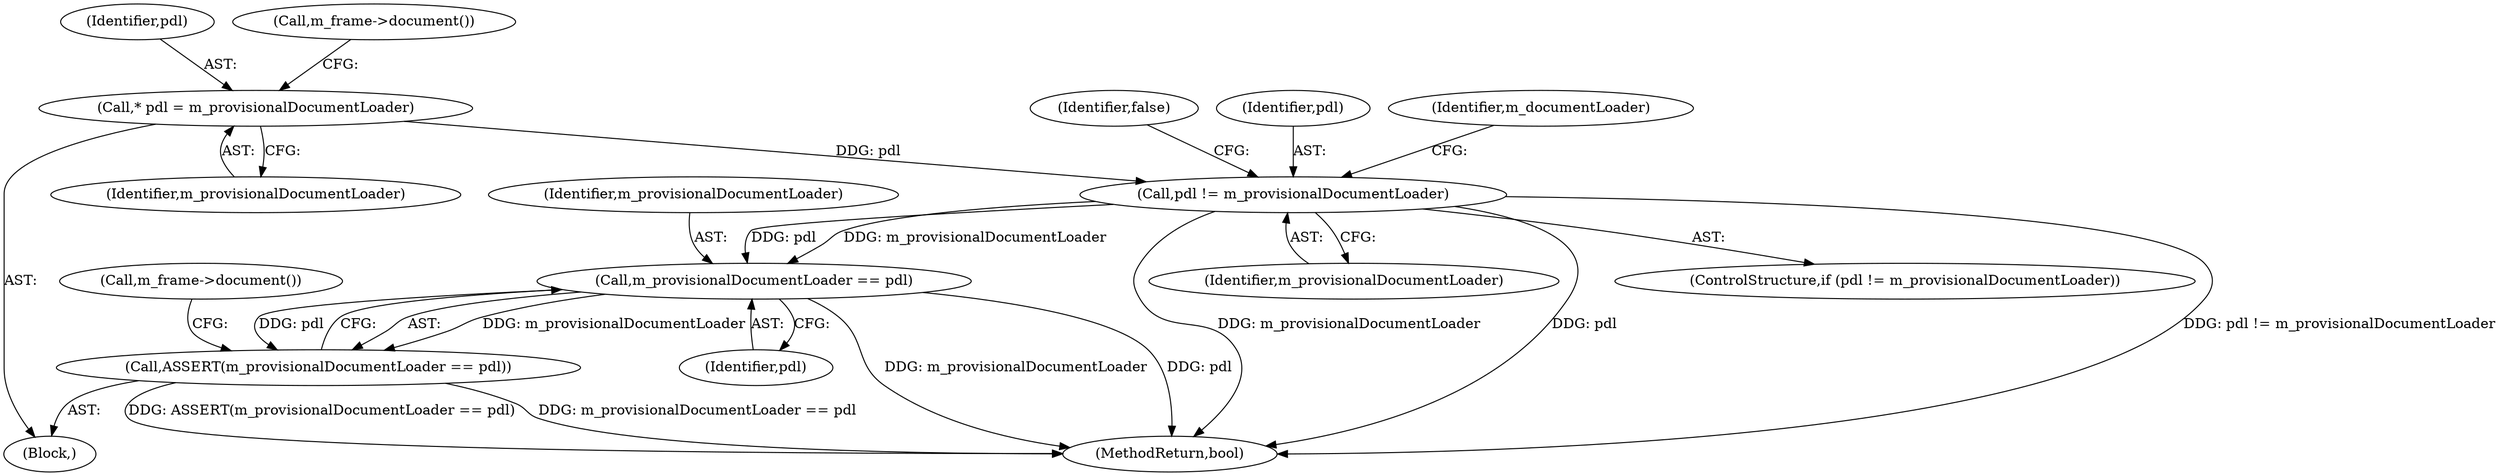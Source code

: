 digraph "0_Chrome_be655fd4fb9ab3291a855a939496111674037a2f_0@pointer" {
"1000175" [label="(Call,m_provisionalDocumentLoader == pdl)"];
"1000158" [label="(Call,pdl != m_provisionalDocumentLoader)"];
"1000104" [label="(Call,* pdl = m_provisionalDocumentLoader)"];
"1000174" [label="(Call,ASSERT(m_provisionalDocumentLoader == pdl))"];
"1000179" [label="(Call,m_frame->document())"];
"1000106" [label="(Identifier,m_provisionalDocumentLoader)"];
"1000105" [label="(Identifier,pdl)"];
"1000101" [label="(Block,)"];
"1000177" [label="(Identifier,pdl)"];
"1000174" [label="(Call,ASSERT(m_provisionalDocumentLoader == pdl))"];
"1000104" [label="(Call,* pdl = m_provisionalDocumentLoader)"];
"1000158" [label="(Call,pdl != m_provisionalDocumentLoader)"];
"1000108" [label="(Call,m_frame->document())"];
"1000160" [label="(Identifier,m_provisionalDocumentLoader)"];
"1000159" [label="(Identifier,pdl)"];
"1000175" [label="(Call,m_provisionalDocumentLoader == pdl)"];
"1000157" [label="(ControlStructure,if (pdl != m_provisionalDocumentLoader))"];
"1000164" [label="(Identifier,m_documentLoader)"];
"1000176" [label="(Identifier,m_provisionalDocumentLoader)"];
"1000162" [label="(Identifier,false)"];
"1000187" [label="(MethodReturn,bool)"];
"1000175" -> "1000174"  [label="AST: "];
"1000175" -> "1000177"  [label="CFG: "];
"1000176" -> "1000175"  [label="AST: "];
"1000177" -> "1000175"  [label="AST: "];
"1000174" -> "1000175"  [label="CFG: "];
"1000175" -> "1000187"  [label="DDG: m_provisionalDocumentLoader"];
"1000175" -> "1000187"  [label="DDG: pdl"];
"1000175" -> "1000174"  [label="DDG: m_provisionalDocumentLoader"];
"1000175" -> "1000174"  [label="DDG: pdl"];
"1000158" -> "1000175"  [label="DDG: m_provisionalDocumentLoader"];
"1000158" -> "1000175"  [label="DDG: pdl"];
"1000158" -> "1000157"  [label="AST: "];
"1000158" -> "1000160"  [label="CFG: "];
"1000159" -> "1000158"  [label="AST: "];
"1000160" -> "1000158"  [label="AST: "];
"1000162" -> "1000158"  [label="CFG: "];
"1000164" -> "1000158"  [label="CFG: "];
"1000158" -> "1000187"  [label="DDG: m_provisionalDocumentLoader"];
"1000158" -> "1000187"  [label="DDG: pdl"];
"1000158" -> "1000187"  [label="DDG: pdl != m_provisionalDocumentLoader"];
"1000104" -> "1000158"  [label="DDG: pdl"];
"1000104" -> "1000101"  [label="AST: "];
"1000104" -> "1000106"  [label="CFG: "];
"1000105" -> "1000104"  [label="AST: "];
"1000106" -> "1000104"  [label="AST: "];
"1000108" -> "1000104"  [label="CFG: "];
"1000174" -> "1000101"  [label="AST: "];
"1000179" -> "1000174"  [label="CFG: "];
"1000174" -> "1000187"  [label="DDG: ASSERT(m_provisionalDocumentLoader == pdl)"];
"1000174" -> "1000187"  [label="DDG: m_provisionalDocumentLoader == pdl"];
}
